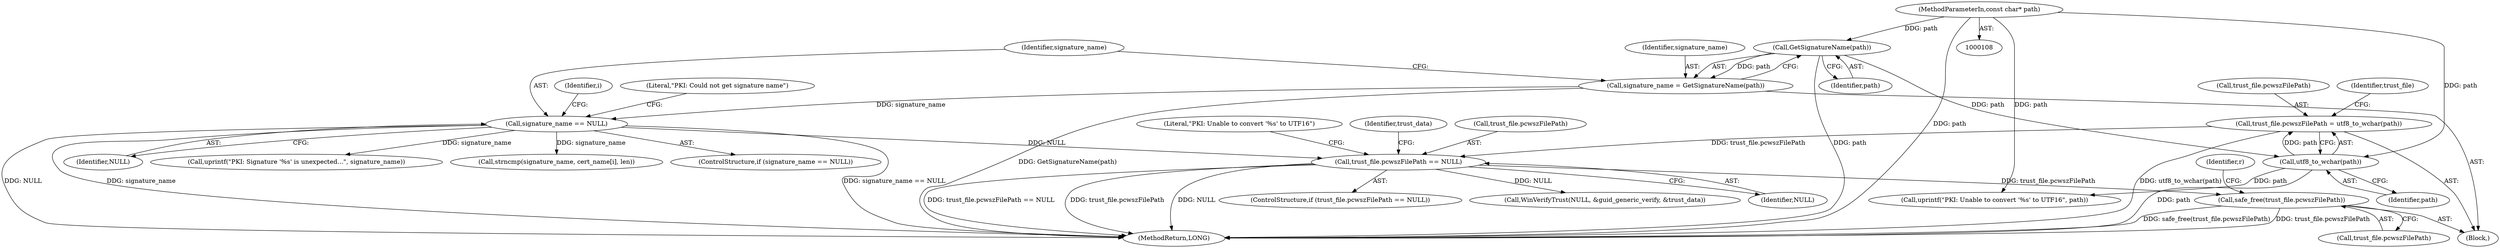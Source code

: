 digraph "0_rufus_c3c39f7f8a11f612c4ebf7affce25ec6928eb1cb@API" {
"1000286" [label="(Call,safe_free(trust_file.pcwszFilePath))"];
"1000228" [label="(Call,trust_file.pcwszFilePath == NULL)"];
"1000221" [label="(Call,trust_file.pcwszFilePath = utf8_to_wchar(path))"];
"1000225" [label="(Call,utf8_to_wchar(path))"];
"1000127" [label="(Call,GetSignatureName(path))"];
"1000110" [label="(MethodParameterIn,const char* path)"];
"1000130" [label="(Call,signature_name == NULL)"];
"1000125" [label="(Call,signature_name = GetSignatureName(path))"];
"1000246" [label="(Identifier,trust_data)"];
"1000135" [label="(Literal,\"PKI: Could not get signature name\")"];
"1000129" [label="(ControlStructure,if (signature_name == NULL))"];
"1000128" [label="(Identifier,path)"];
"1000111" [label="(Block,)"];
"1000225" [label="(Call,utf8_to_wchar(path))"];
"1000331" [label="(MethodReturn,LONG)"];
"1000127" [label="(Call,GetSignatureName(path))"];
"1000132" [label="(Identifier,NULL)"];
"1000280" [label="(Call,WinVerifyTrust(NULL, &guid_generic_verify, &trust_data))"];
"1000130" [label="(Call,signature_name == NULL)"];
"1000232" [label="(Identifier,NULL)"];
"1000194" [label="(Call,uprintf(\"PKI: Signature '%s' is unexpected...\", signature_name))"];
"1000169" [label="(Call,strncmp(signature_name, cert_name[i], len))"];
"1000286" [label="(Call,safe_free(trust_file.pcwszFilePath))"];
"1000125" [label="(Call,signature_name = GetSignatureName(path))"];
"1000229" [label="(Call,trust_file.pcwszFilePath)"];
"1000291" [label="(Identifier,r)"];
"1000131" [label="(Identifier,signature_name)"];
"1000230" [label="(Identifier,trust_file)"];
"1000110" [label="(MethodParameterIn,const char* path)"];
"1000222" [label="(Call,trust_file.pcwszFilePath)"];
"1000227" [label="(ControlStructure,if (trust_file.pcwszFilePath == NULL))"];
"1000287" [label="(Call,trust_file.pcwszFilePath)"];
"1000126" [label="(Identifier,signature_name)"];
"1000152" [label="(Identifier,i)"];
"1000221" [label="(Call,trust_file.pcwszFilePath = utf8_to_wchar(path))"];
"1000235" [label="(Literal,\"PKI: Unable to convert '%s' to UTF16\")"];
"1000228" [label="(Call,trust_file.pcwszFilePath == NULL)"];
"1000226" [label="(Identifier,path)"];
"1000234" [label="(Call,uprintf(\"PKI: Unable to convert '%s' to UTF16\", path))"];
"1000286" -> "1000111"  [label="AST: "];
"1000286" -> "1000287"  [label="CFG: "];
"1000287" -> "1000286"  [label="AST: "];
"1000291" -> "1000286"  [label="CFG: "];
"1000286" -> "1000331"  [label="DDG: safe_free(trust_file.pcwszFilePath)"];
"1000286" -> "1000331"  [label="DDG: trust_file.pcwszFilePath"];
"1000228" -> "1000286"  [label="DDG: trust_file.pcwszFilePath"];
"1000228" -> "1000227"  [label="AST: "];
"1000228" -> "1000232"  [label="CFG: "];
"1000229" -> "1000228"  [label="AST: "];
"1000232" -> "1000228"  [label="AST: "];
"1000235" -> "1000228"  [label="CFG: "];
"1000246" -> "1000228"  [label="CFG: "];
"1000228" -> "1000331"  [label="DDG: trust_file.pcwszFilePath == NULL"];
"1000228" -> "1000331"  [label="DDG: trust_file.pcwszFilePath"];
"1000228" -> "1000331"  [label="DDG: NULL"];
"1000221" -> "1000228"  [label="DDG: trust_file.pcwszFilePath"];
"1000130" -> "1000228"  [label="DDG: NULL"];
"1000228" -> "1000280"  [label="DDG: NULL"];
"1000221" -> "1000111"  [label="AST: "];
"1000221" -> "1000225"  [label="CFG: "];
"1000222" -> "1000221"  [label="AST: "];
"1000225" -> "1000221"  [label="AST: "];
"1000230" -> "1000221"  [label="CFG: "];
"1000221" -> "1000331"  [label="DDG: utf8_to_wchar(path)"];
"1000225" -> "1000221"  [label="DDG: path"];
"1000225" -> "1000226"  [label="CFG: "];
"1000226" -> "1000225"  [label="AST: "];
"1000225" -> "1000331"  [label="DDG: path"];
"1000127" -> "1000225"  [label="DDG: path"];
"1000110" -> "1000225"  [label="DDG: path"];
"1000225" -> "1000234"  [label="DDG: path"];
"1000127" -> "1000125"  [label="AST: "];
"1000127" -> "1000128"  [label="CFG: "];
"1000128" -> "1000127"  [label="AST: "];
"1000125" -> "1000127"  [label="CFG: "];
"1000127" -> "1000331"  [label="DDG: path"];
"1000127" -> "1000125"  [label="DDG: path"];
"1000110" -> "1000127"  [label="DDG: path"];
"1000110" -> "1000108"  [label="AST: "];
"1000110" -> "1000331"  [label="DDG: path"];
"1000110" -> "1000234"  [label="DDG: path"];
"1000130" -> "1000129"  [label="AST: "];
"1000130" -> "1000132"  [label="CFG: "];
"1000131" -> "1000130"  [label="AST: "];
"1000132" -> "1000130"  [label="AST: "];
"1000135" -> "1000130"  [label="CFG: "];
"1000152" -> "1000130"  [label="CFG: "];
"1000130" -> "1000331"  [label="DDG: signature_name == NULL"];
"1000130" -> "1000331"  [label="DDG: NULL"];
"1000130" -> "1000331"  [label="DDG: signature_name"];
"1000125" -> "1000130"  [label="DDG: signature_name"];
"1000130" -> "1000169"  [label="DDG: signature_name"];
"1000130" -> "1000194"  [label="DDG: signature_name"];
"1000125" -> "1000111"  [label="AST: "];
"1000126" -> "1000125"  [label="AST: "];
"1000131" -> "1000125"  [label="CFG: "];
"1000125" -> "1000331"  [label="DDG: GetSignatureName(path)"];
}
